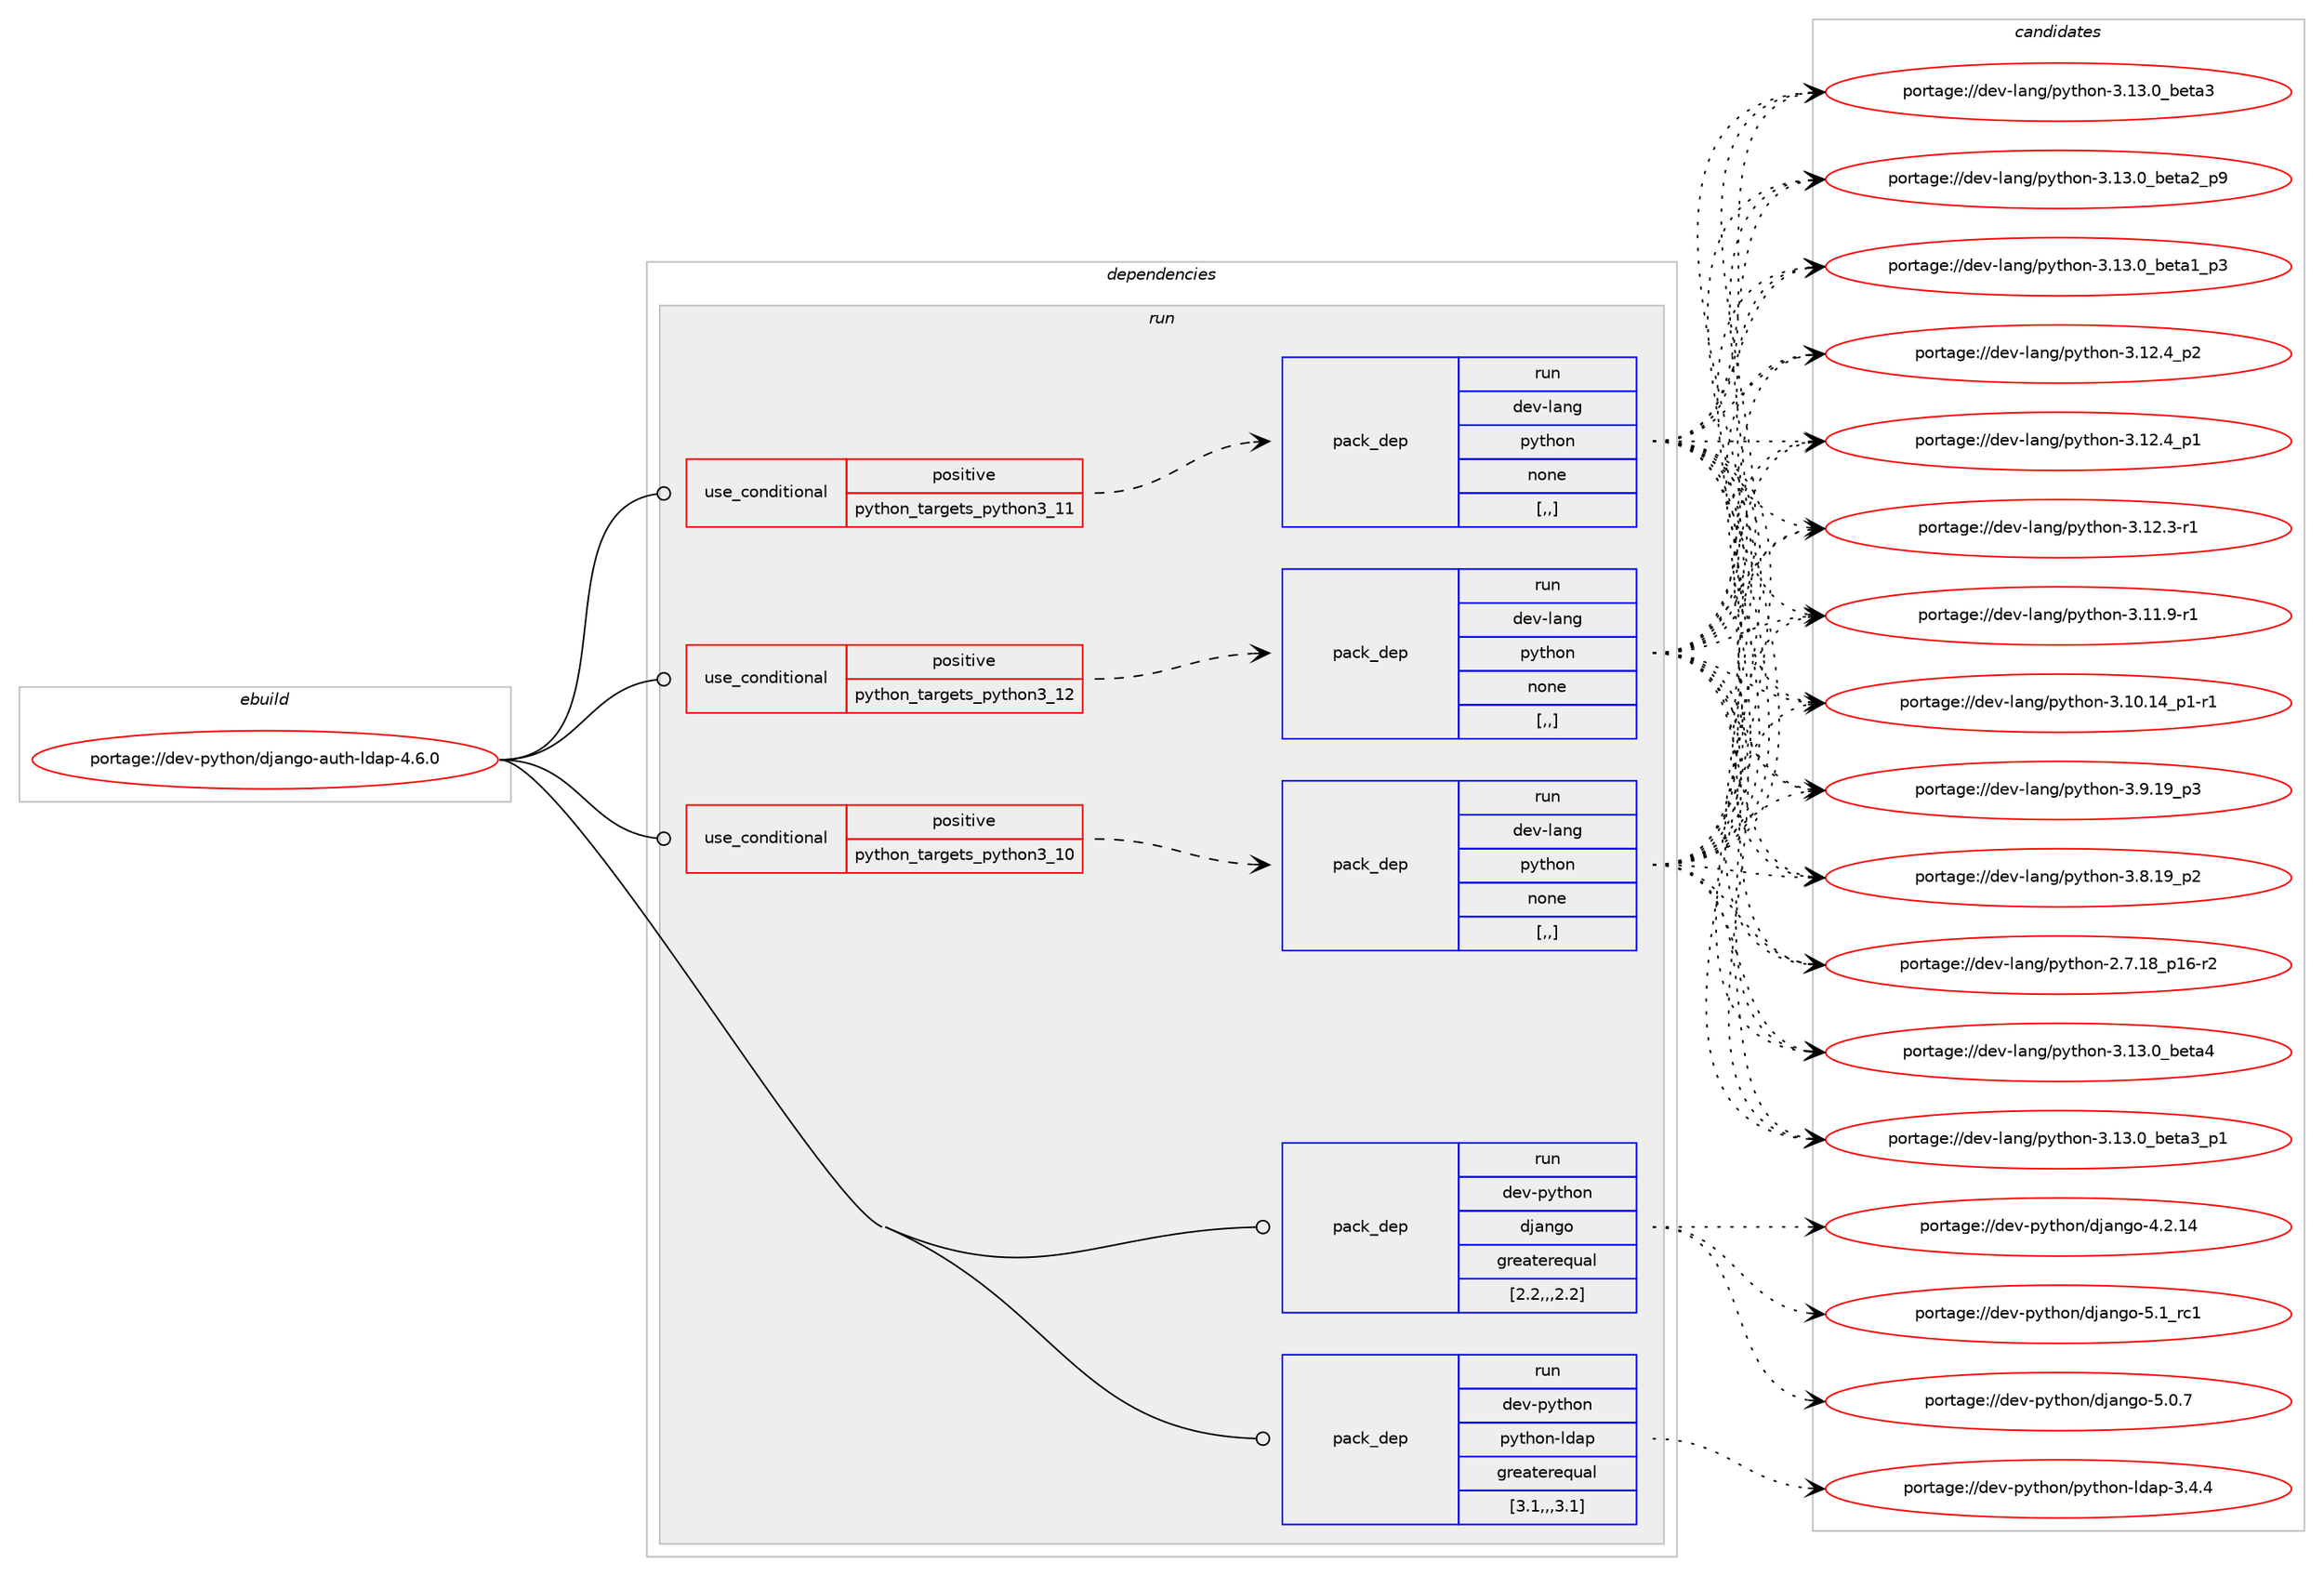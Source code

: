 digraph prolog {

# *************
# Graph options
# *************

newrank=true;
concentrate=true;
compound=true;
graph [rankdir=LR,fontname=Helvetica,fontsize=10,ranksep=1.5];#, ranksep=2.5, nodesep=0.2];
edge  [arrowhead=vee];
node  [fontname=Helvetica,fontsize=10];

# **********
# The ebuild
# **********

subgraph cluster_leftcol {
color=gray;
label=<<i>ebuild</i>>;
id [label="portage://dev-python/django-auth-ldap-4.6.0", color=red, width=4, href="../dev-python/django-auth-ldap-4.6.0.svg"];
}

# ****************
# The dependencies
# ****************

subgraph cluster_midcol {
color=gray;
label=<<i>dependencies</i>>;
subgraph cluster_compile {
fillcolor="#eeeeee";
style=filled;
label=<<i>compile</i>>;
}
subgraph cluster_compileandrun {
fillcolor="#eeeeee";
style=filled;
label=<<i>compile and run</i>>;
}
subgraph cluster_run {
fillcolor="#eeeeee";
style=filled;
label=<<i>run</i>>;
subgraph cond32408 {
dependency145512 [label=<<TABLE BORDER="0" CELLBORDER="1" CELLSPACING="0" CELLPADDING="4"><TR><TD ROWSPAN="3" CELLPADDING="10">use_conditional</TD></TR><TR><TD>positive</TD></TR><TR><TD>python_targets_python3_10</TD></TR></TABLE>>, shape=none, color=red];
subgraph pack111857 {
dependency145513 [label=<<TABLE BORDER="0" CELLBORDER="1" CELLSPACING="0" CELLPADDING="4" WIDTH="220"><TR><TD ROWSPAN="6" CELLPADDING="30">pack_dep</TD></TR><TR><TD WIDTH="110">run</TD></TR><TR><TD>dev-lang</TD></TR><TR><TD>python</TD></TR><TR><TD>none</TD></TR><TR><TD>[,,]</TD></TR></TABLE>>, shape=none, color=blue];
}
dependency145512:e -> dependency145513:w [weight=20,style="dashed",arrowhead="vee"];
}
id:e -> dependency145512:w [weight=20,style="solid",arrowhead="odot"];
subgraph cond32409 {
dependency145514 [label=<<TABLE BORDER="0" CELLBORDER="1" CELLSPACING="0" CELLPADDING="4"><TR><TD ROWSPAN="3" CELLPADDING="10">use_conditional</TD></TR><TR><TD>positive</TD></TR><TR><TD>python_targets_python3_11</TD></TR></TABLE>>, shape=none, color=red];
subgraph pack111858 {
dependency145515 [label=<<TABLE BORDER="0" CELLBORDER="1" CELLSPACING="0" CELLPADDING="4" WIDTH="220"><TR><TD ROWSPAN="6" CELLPADDING="30">pack_dep</TD></TR><TR><TD WIDTH="110">run</TD></TR><TR><TD>dev-lang</TD></TR><TR><TD>python</TD></TR><TR><TD>none</TD></TR><TR><TD>[,,]</TD></TR></TABLE>>, shape=none, color=blue];
}
dependency145514:e -> dependency145515:w [weight=20,style="dashed",arrowhead="vee"];
}
id:e -> dependency145514:w [weight=20,style="solid",arrowhead="odot"];
subgraph cond32410 {
dependency145516 [label=<<TABLE BORDER="0" CELLBORDER="1" CELLSPACING="0" CELLPADDING="4"><TR><TD ROWSPAN="3" CELLPADDING="10">use_conditional</TD></TR><TR><TD>positive</TD></TR><TR><TD>python_targets_python3_12</TD></TR></TABLE>>, shape=none, color=red];
subgraph pack111859 {
dependency145517 [label=<<TABLE BORDER="0" CELLBORDER="1" CELLSPACING="0" CELLPADDING="4" WIDTH="220"><TR><TD ROWSPAN="6" CELLPADDING="30">pack_dep</TD></TR><TR><TD WIDTH="110">run</TD></TR><TR><TD>dev-lang</TD></TR><TR><TD>python</TD></TR><TR><TD>none</TD></TR><TR><TD>[,,]</TD></TR></TABLE>>, shape=none, color=blue];
}
dependency145516:e -> dependency145517:w [weight=20,style="dashed",arrowhead="vee"];
}
id:e -> dependency145516:w [weight=20,style="solid",arrowhead="odot"];
subgraph pack111860 {
dependency145518 [label=<<TABLE BORDER="0" CELLBORDER="1" CELLSPACING="0" CELLPADDING="4" WIDTH="220"><TR><TD ROWSPAN="6" CELLPADDING="30">pack_dep</TD></TR><TR><TD WIDTH="110">run</TD></TR><TR><TD>dev-python</TD></TR><TR><TD>django</TD></TR><TR><TD>greaterequal</TD></TR><TR><TD>[2.2,,,2.2]</TD></TR></TABLE>>, shape=none, color=blue];
}
id:e -> dependency145518:w [weight=20,style="solid",arrowhead="odot"];
subgraph pack111861 {
dependency145519 [label=<<TABLE BORDER="0" CELLBORDER="1" CELLSPACING="0" CELLPADDING="4" WIDTH="220"><TR><TD ROWSPAN="6" CELLPADDING="30">pack_dep</TD></TR><TR><TD WIDTH="110">run</TD></TR><TR><TD>dev-python</TD></TR><TR><TD>python-ldap</TD></TR><TR><TD>greaterequal</TD></TR><TR><TD>[3.1,,,3.1]</TD></TR></TABLE>>, shape=none, color=blue];
}
id:e -> dependency145519:w [weight=20,style="solid",arrowhead="odot"];
}
}

# **************
# The candidates
# **************

subgraph cluster_choices {
rank=same;
color=gray;
label=<<i>candidates</i>>;

subgraph choice111857 {
color=black;
nodesep=1;
choice1001011184510897110103471121211161041111104551464951464895981011169752 [label="portage://dev-lang/python-3.13.0_beta4", color=red, width=4,href="../dev-lang/python-3.13.0_beta4.svg"];
choice10010111845108971101034711212111610411111045514649514648959810111697519511249 [label="portage://dev-lang/python-3.13.0_beta3_p1", color=red, width=4,href="../dev-lang/python-3.13.0_beta3_p1.svg"];
choice1001011184510897110103471121211161041111104551464951464895981011169751 [label="portage://dev-lang/python-3.13.0_beta3", color=red, width=4,href="../dev-lang/python-3.13.0_beta3.svg"];
choice10010111845108971101034711212111610411111045514649514648959810111697509511257 [label="portage://dev-lang/python-3.13.0_beta2_p9", color=red, width=4,href="../dev-lang/python-3.13.0_beta2_p9.svg"];
choice10010111845108971101034711212111610411111045514649514648959810111697499511251 [label="portage://dev-lang/python-3.13.0_beta1_p3", color=red, width=4,href="../dev-lang/python-3.13.0_beta1_p3.svg"];
choice100101118451089711010347112121116104111110455146495046529511250 [label="portage://dev-lang/python-3.12.4_p2", color=red, width=4,href="../dev-lang/python-3.12.4_p2.svg"];
choice100101118451089711010347112121116104111110455146495046529511249 [label="portage://dev-lang/python-3.12.4_p1", color=red, width=4,href="../dev-lang/python-3.12.4_p1.svg"];
choice100101118451089711010347112121116104111110455146495046514511449 [label="portage://dev-lang/python-3.12.3-r1", color=red, width=4,href="../dev-lang/python-3.12.3-r1.svg"];
choice100101118451089711010347112121116104111110455146494946574511449 [label="portage://dev-lang/python-3.11.9-r1", color=red, width=4,href="../dev-lang/python-3.11.9-r1.svg"];
choice100101118451089711010347112121116104111110455146494846495295112494511449 [label="portage://dev-lang/python-3.10.14_p1-r1", color=red, width=4,href="../dev-lang/python-3.10.14_p1-r1.svg"];
choice100101118451089711010347112121116104111110455146574649579511251 [label="portage://dev-lang/python-3.9.19_p3", color=red, width=4,href="../dev-lang/python-3.9.19_p3.svg"];
choice100101118451089711010347112121116104111110455146564649579511250 [label="portage://dev-lang/python-3.8.19_p2", color=red, width=4,href="../dev-lang/python-3.8.19_p2.svg"];
choice100101118451089711010347112121116104111110455046554649569511249544511450 [label="portage://dev-lang/python-2.7.18_p16-r2", color=red, width=4,href="../dev-lang/python-2.7.18_p16-r2.svg"];
dependency145513:e -> choice1001011184510897110103471121211161041111104551464951464895981011169752:w [style=dotted,weight="100"];
dependency145513:e -> choice10010111845108971101034711212111610411111045514649514648959810111697519511249:w [style=dotted,weight="100"];
dependency145513:e -> choice1001011184510897110103471121211161041111104551464951464895981011169751:w [style=dotted,weight="100"];
dependency145513:e -> choice10010111845108971101034711212111610411111045514649514648959810111697509511257:w [style=dotted,weight="100"];
dependency145513:e -> choice10010111845108971101034711212111610411111045514649514648959810111697499511251:w [style=dotted,weight="100"];
dependency145513:e -> choice100101118451089711010347112121116104111110455146495046529511250:w [style=dotted,weight="100"];
dependency145513:e -> choice100101118451089711010347112121116104111110455146495046529511249:w [style=dotted,weight="100"];
dependency145513:e -> choice100101118451089711010347112121116104111110455146495046514511449:w [style=dotted,weight="100"];
dependency145513:e -> choice100101118451089711010347112121116104111110455146494946574511449:w [style=dotted,weight="100"];
dependency145513:e -> choice100101118451089711010347112121116104111110455146494846495295112494511449:w [style=dotted,weight="100"];
dependency145513:e -> choice100101118451089711010347112121116104111110455146574649579511251:w [style=dotted,weight="100"];
dependency145513:e -> choice100101118451089711010347112121116104111110455146564649579511250:w [style=dotted,weight="100"];
dependency145513:e -> choice100101118451089711010347112121116104111110455046554649569511249544511450:w [style=dotted,weight="100"];
}
subgraph choice111858 {
color=black;
nodesep=1;
choice1001011184510897110103471121211161041111104551464951464895981011169752 [label="portage://dev-lang/python-3.13.0_beta4", color=red, width=4,href="../dev-lang/python-3.13.0_beta4.svg"];
choice10010111845108971101034711212111610411111045514649514648959810111697519511249 [label="portage://dev-lang/python-3.13.0_beta3_p1", color=red, width=4,href="../dev-lang/python-3.13.0_beta3_p1.svg"];
choice1001011184510897110103471121211161041111104551464951464895981011169751 [label="portage://dev-lang/python-3.13.0_beta3", color=red, width=4,href="../dev-lang/python-3.13.0_beta3.svg"];
choice10010111845108971101034711212111610411111045514649514648959810111697509511257 [label="portage://dev-lang/python-3.13.0_beta2_p9", color=red, width=4,href="../dev-lang/python-3.13.0_beta2_p9.svg"];
choice10010111845108971101034711212111610411111045514649514648959810111697499511251 [label="portage://dev-lang/python-3.13.0_beta1_p3", color=red, width=4,href="../dev-lang/python-3.13.0_beta1_p3.svg"];
choice100101118451089711010347112121116104111110455146495046529511250 [label="portage://dev-lang/python-3.12.4_p2", color=red, width=4,href="../dev-lang/python-3.12.4_p2.svg"];
choice100101118451089711010347112121116104111110455146495046529511249 [label="portage://dev-lang/python-3.12.4_p1", color=red, width=4,href="../dev-lang/python-3.12.4_p1.svg"];
choice100101118451089711010347112121116104111110455146495046514511449 [label="portage://dev-lang/python-3.12.3-r1", color=red, width=4,href="../dev-lang/python-3.12.3-r1.svg"];
choice100101118451089711010347112121116104111110455146494946574511449 [label="portage://dev-lang/python-3.11.9-r1", color=red, width=4,href="../dev-lang/python-3.11.9-r1.svg"];
choice100101118451089711010347112121116104111110455146494846495295112494511449 [label="portage://dev-lang/python-3.10.14_p1-r1", color=red, width=4,href="../dev-lang/python-3.10.14_p1-r1.svg"];
choice100101118451089711010347112121116104111110455146574649579511251 [label="portage://dev-lang/python-3.9.19_p3", color=red, width=4,href="../dev-lang/python-3.9.19_p3.svg"];
choice100101118451089711010347112121116104111110455146564649579511250 [label="portage://dev-lang/python-3.8.19_p2", color=red, width=4,href="../dev-lang/python-3.8.19_p2.svg"];
choice100101118451089711010347112121116104111110455046554649569511249544511450 [label="portage://dev-lang/python-2.7.18_p16-r2", color=red, width=4,href="../dev-lang/python-2.7.18_p16-r2.svg"];
dependency145515:e -> choice1001011184510897110103471121211161041111104551464951464895981011169752:w [style=dotted,weight="100"];
dependency145515:e -> choice10010111845108971101034711212111610411111045514649514648959810111697519511249:w [style=dotted,weight="100"];
dependency145515:e -> choice1001011184510897110103471121211161041111104551464951464895981011169751:w [style=dotted,weight="100"];
dependency145515:e -> choice10010111845108971101034711212111610411111045514649514648959810111697509511257:w [style=dotted,weight="100"];
dependency145515:e -> choice10010111845108971101034711212111610411111045514649514648959810111697499511251:w [style=dotted,weight="100"];
dependency145515:e -> choice100101118451089711010347112121116104111110455146495046529511250:w [style=dotted,weight="100"];
dependency145515:e -> choice100101118451089711010347112121116104111110455146495046529511249:w [style=dotted,weight="100"];
dependency145515:e -> choice100101118451089711010347112121116104111110455146495046514511449:w [style=dotted,weight="100"];
dependency145515:e -> choice100101118451089711010347112121116104111110455146494946574511449:w [style=dotted,weight="100"];
dependency145515:e -> choice100101118451089711010347112121116104111110455146494846495295112494511449:w [style=dotted,weight="100"];
dependency145515:e -> choice100101118451089711010347112121116104111110455146574649579511251:w [style=dotted,weight="100"];
dependency145515:e -> choice100101118451089711010347112121116104111110455146564649579511250:w [style=dotted,weight="100"];
dependency145515:e -> choice100101118451089711010347112121116104111110455046554649569511249544511450:w [style=dotted,weight="100"];
}
subgraph choice111859 {
color=black;
nodesep=1;
choice1001011184510897110103471121211161041111104551464951464895981011169752 [label="portage://dev-lang/python-3.13.0_beta4", color=red, width=4,href="../dev-lang/python-3.13.0_beta4.svg"];
choice10010111845108971101034711212111610411111045514649514648959810111697519511249 [label="portage://dev-lang/python-3.13.0_beta3_p1", color=red, width=4,href="../dev-lang/python-3.13.0_beta3_p1.svg"];
choice1001011184510897110103471121211161041111104551464951464895981011169751 [label="portage://dev-lang/python-3.13.0_beta3", color=red, width=4,href="../dev-lang/python-3.13.0_beta3.svg"];
choice10010111845108971101034711212111610411111045514649514648959810111697509511257 [label="portage://dev-lang/python-3.13.0_beta2_p9", color=red, width=4,href="../dev-lang/python-3.13.0_beta2_p9.svg"];
choice10010111845108971101034711212111610411111045514649514648959810111697499511251 [label="portage://dev-lang/python-3.13.0_beta1_p3", color=red, width=4,href="../dev-lang/python-3.13.0_beta1_p3.svg"];
choice100101118451089711010347112121116104111110455146495046529511250 [label="portage://dev-lang/python-3.12.4_p2", color=red, width=4,href="../dev-lang/python-3.12.4_p2.svg"];
choice100101118451089711010347112121116104111110455146495046529511249 [label="portage://dev-lang/python-3.12.4_p1", color=red, width=4,href="../dev-lang/python-3.12.4_p1.svg"];
choice100101118451089711010347112121116104111110455146495046514511449 [label="portage://dev-lang/python-3.12.3-r1", color=red, width=4,href="../dev-lang/python-3.12.3-r1.svg"];
choice100101118451089711010347112121116104111110455146494946574511449 [label="portage://dev-lang/python-3.11.9-r1", color=red, width=4,href="../dev-lang/python-3.11.9-r1.svg"];
choice100101118451089711010347112121116104111110455146494846495295112494511449 [label="portage://dev-lang/python-3.10.14_p1-r1", color=red, width=4,href="../dev-lang/python-3.10.14_p1-r1.svg"];
choice100101118451089711010347112121116104111110455146574649579511251 [label="portage://dev-lang/python-3.9.19_p3", color=red, width=4,href="../dev-lang/python-3.9.19_p3.svg"];
choice100101118451089711010347112121116104111110455146564649579511250 [label="portage://dev-lang/python-3.8.19_p2", color=red, width=4,href="../dev-lang/python-3.8.19_p2.svg"];
choice100101118451089711010347112121116104111110455046554649569511249544511450 [label="portage://dev-lang/python-2.7.18_p16-r2", color=red, width=4,href="../dev-lang/python-2.7.18_p16-r2.svg"];
dependency145517:e -> choice1001011184510897110103471121211161041111104551464951464895981011169752:w [style=dotted,weight="100"];
dependency145517:e -> choice10010111845108971101034711212111610411111045514649514648959810111697519511249:w [style=dotted,weight="100"];
dependency145517:e -> choice1001011184510897110103471121211161041111104551464951464895981011169751:w [style=dotted,weight="100"];
dependency145517:e -> choice10010111845108971101034711212111610411111045514649514648959810111697509511257:w [style=dotted,weight="100"];
dependency145517:e -> choice10010111845108971101034711212111610411111045514649514648959810111697499511251:w [style=dotted,weight="100"];
dependency145517:e -> choice100101118451089711010347112121116104111110455146495046529511250:w [style=dotted,weight="100"];
dependency145517:e -> choice100101118451089711010347112121116104111110455146495046529511249:w [style=dotted,weight="100"];
dependency145517:e -> choice100101118451089711010347112121116104111110455146495046514511449:w [style=dotted,weight="100"];
dependency145517:e -> choice100101118451089711010347112121116104111110455146494946574511449:w [style=dotted,weight="100"];
dependency145517:e -> choice100101118451089711010347112121116104111110455146494846495295112494511449:w [style=dotted,weight="100"];
dependency145517:e -> choice100101118451089711010347112121116104111110455146574649579511251:w [style=dotted,weight="100"];
dependency145517:e -> choice100101118451089711010347112121116104111110455146564649579511250:w [style=dotted,weight="100"];
dependency145517:e -> choice100101118451089711010347112121116104111110455046554649569511249544511450:w [style=dotted,weight="100"];
}
subgraph choice111860 {
color=black;
nodesep=1;
choice10010111845112121116104111110471001069711010311145534649951149949 [label="portage://dev-python/django-5.1_rc1", color=red, width=4,href="../dev-python/django-5.1_rc1.svg"];
choice100101118451121211161041111104710010697110103111455346484655 [label="portage://dev-python/django-5.0.7", color=red, width=4,href="../dev-python/django-5.0.7.svg"];
choice10010111845112121116104111110471001069711010311145524650464952 [label="portage://dev-python/django-4.2.14", color=red, width=4,href="../dev-python/django-4.2.14.svg"];
dependency145518:e -> choice10010111845112121116104111110471001069711010311145534649951149949:w [style=dotted,weight="100"];
dependency145518:e -> choice100101118451121211161041111104710010697110103111455346484655:w [style=dotted,weight="100"];
dependency145518:e -> choice10010111845112121116104111110471001069711010311145524650464952:w [style=dotted,weight="100"];
}
subgraph choice111861 {
color=black;
nodesep=1;
choice10010111845112121116104111110471121211161041111104510810097112455146524652 [label="portage://dev-python/python-ldap-3.4.4", color=red, width=4,href="../dev-python/python-ldap-3.4.4.svg"];
dependency145519:e -> choice10010111845112121116104111110471121211161041111104510810097112455146524652:w [style=dotted,weight="100"];
}
}

}
